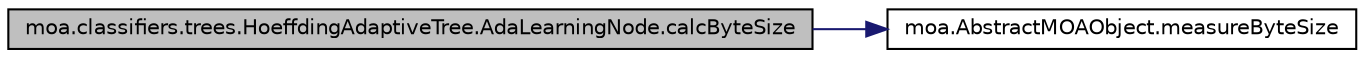 digraph G
{
  edge [fontname="Helvetica",fontsize="10",labelfontname="Helvetica",labelfontsize="10"];
  node [fontname="Helvetica",fontsize="10",shape=record];
  rankdir=LR;
  Node1 [label="moa.classifiers.trees.HoeffdingAdaptiveTree.AdaLearningNode.calcByteSize",height=0.2,width=0.4,color="black", fillcolor="grey75", style="filled" fontcolor="black"];
  Node1 -> Node2 [color="midnightblue",fontsize="10",style="solid",fontname="Helvetica"];
  Node2 [label="moa.AbstractMOAObject.measureByteSize",height=0.2,width=0.4,color="black", fillcolor="white", style="filled",URL="$classmoa_1_1AbstractMOAObject.html#ad6d970cd923812656763b448fedf2791",tooltip="Gets the memory size of this object."];
}
